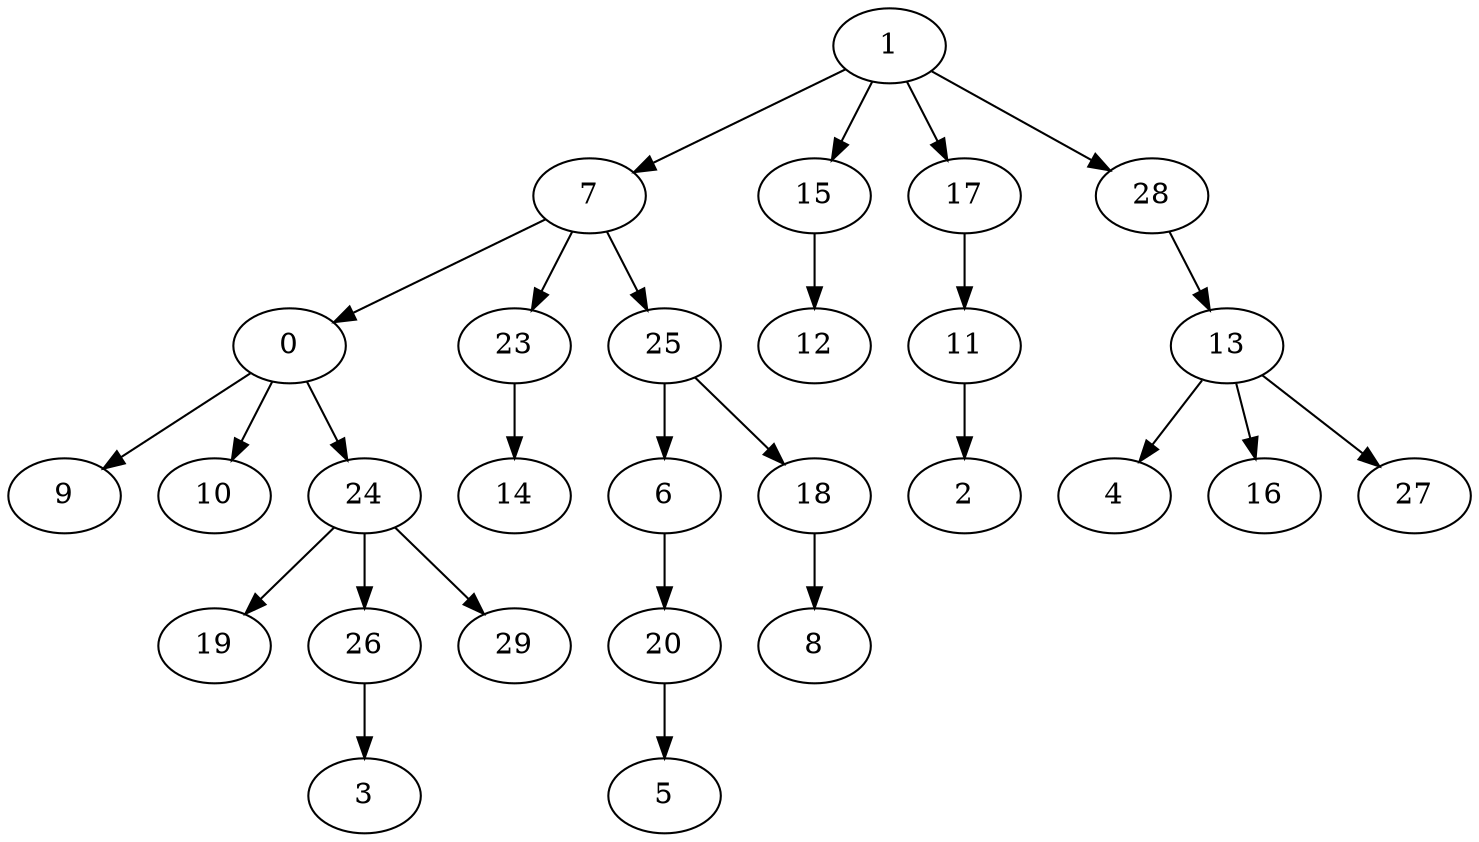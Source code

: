 digraph {
  1 -> 7;
  1 -> 15;
  1 -> 17;
  1 -> 28;
  7 -> 0;
  7 -> 23;
  7 -> 25;
  15 -> 12;
  17 -> 11;
  28 -> 13;
  0 -> 9;
  0 -> 10;
  0 -> 24;
  23 -> 14;
  25 -> 6;
  25 -> 18;
  11 -> 2;
  13 -> 4;
  13 -> 16;
  13 -> 27;
  24 -> 19;
  24 -> 26;
  24 -> 29;
  6 -> 20;
  18 -> 8;
  26 -> 3;
  20 -> 5;
}
